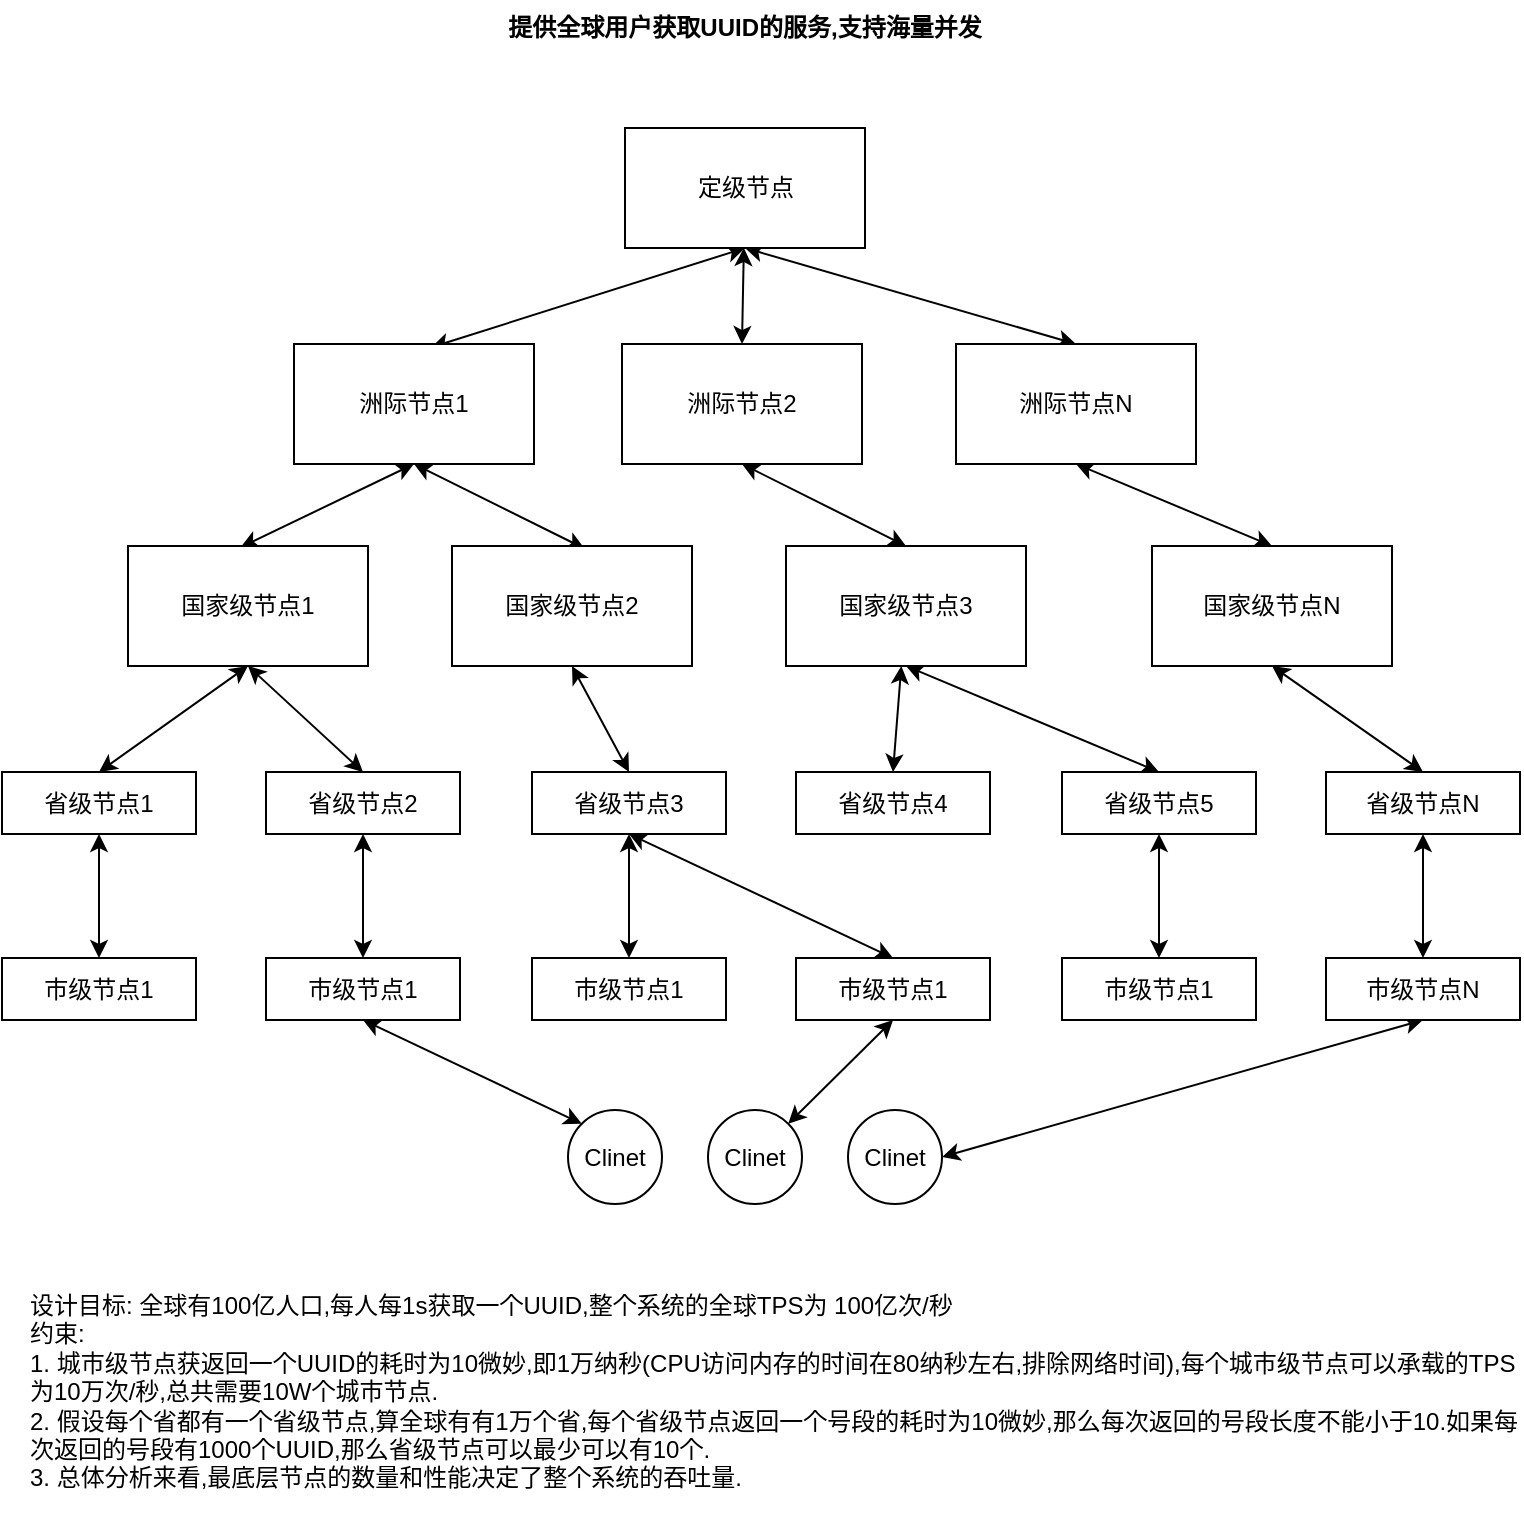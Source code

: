 <mxfile version="14.8.0" type="github">
  <diagram id="_Hl0qLJGVYkEXhdcjlhU" name="第 1 页">
    <mxGraphModel dx="951" dy="529" grid="0" gridSize="10" guides="1" tooltips="1" connect="1" arrows="1" fold="1" page="1" pageScale="1" pageWidth="827" pageHeight="1169" math="0" shadow="0">
      <root>
        <mxCell id="0" />
        <mxCell id="1" parent="0" />
        <mxCell id="zeO1inaGai7XYB62lABs-25" style="rounded=0;orthogonalLoop=1;jettySize=auto;html=1;entryX=0.572;entryY=0.028;entryDx=0;entryDy=0;entryPerimeter=0;exitX=0.5;exitY=1;exitDx=0;exitDy=0;startArrow=classic;startFill=1;" edge="1" parent="1" source="zeO1inaGai7XYB62lABs-1" target="zeO1inaGai7XYB62lABs-3">
          <mxGeometry relative="1" as="geometry" />
        </mxCell>
        <mxCell id="zeO1inaGai7XYB62lABs-26" style="edgeStyle=none;rounded=0;orthogonalLoop=1;jettySize=auto;html=1;entryX=0.5;entryY=0;entryDx=0;entryDy=0;startArrow=classic;startFill=1;" edge="1" parent="1" source="zeO1inaGai7XYB62lABs-1" target="zeO1inaGai7XYB62lABs-4">
          <mxGeometry relative="1" as="geometry" />
        </mxCell>
        <mxCell id="zeO1inaGai7XYB62lABs-27" style="edgeStyle=none;rounded=0;orthogonalLoop=1;jettySize=auto;html=1;entryX=0.5;entryY=0;entryDx=0;entryDy=0;exitX=0.5;exitY=1;exitDx=0;exitDy=0;startArrow=classic;startFill=1;" edge="1" parent="1" source="zeO1inaGai7XYB62lABs-1" target="zeO1inaGai7XYB62lABs-5">
          <mxGeometry relative="1" as="geometry" />
        </mxCell>
        <mxCell id="zeO1inaGai7XYB62lABs-1" value="定级节点" style="rounded=0;whiteSpace=wrap;html=1;" vertex="1" parent="1">
          <mxGeometry x="340.5" y="106" width="120" height="60" as="geometry" />
        </mxCell>
        <mxCell id="zeO1inaGai7XYB62lABs-2" value="&lt;b&gt;提供全球用户获取UUID的服务,支持海量并发&lt;/b&gt;" style="text;html=1;strokeColor=none;fillColor=none;align=center;verticalAlign=top;whiteSpace=wrap;rounded=0;" vertex="1" parent="1">
          <mxGeometry x="106" y="42" width="589" height="37" as="geometry" />
        </mxCell>
        <mxCell id="zeO1inaGai7XYB62lABs-28" style="edgeStyle=none;rounded=0;orthogonalLoop=1;jettySize=auto;html=1;entryX=0.469;entryY=0.011;entryDx=0;entryDy=0;entryPerimeter=0;exitX=0.5;exitY=1;exitDx=0;exitDy=0;startArrow=classic;startFill=1;" edge="1" parent="1" source="zeO1inaGai7XYB62lABs-3" target="zeO1inaGai7XYB62lABs-6">
          <mxGeometry relative="1" as="geometry" />
        </mxCell>
        <mxCell id="zeO1inaGai7XYB62lABs-29" style="edgeStyle=none;rounded=0;orthogonalLoop=1;jettySize=auto;html=1;entryX=0.553;entryY=0.022;entryDx=0;entryDy=0;entryPerimeter=0;exitX=0.5;exitY=1;exitDx=0;exitDy=0;startArrow=classic;startFill=1;" edge="1" parent="1" source="zeO1inaGai7XYB62lABs-3" target="zeO1inaGai7XYB62lABs-7">
          <mxGeometry relative="1" as="geometry" />
        </mxCell>
        <mxCell id="zeO1inaGai7XYB62lABs-3" value="洲际节点1" style="rounded=0;whiteSpace=wrap;html=1;align=center;verticalAlign=middle;" vertex="1" parent="1">
          <mxGeometry x="175" y="214" width="120" height="60" as="geometry" />
        </mxCell>
        <mxCell id="zeO1inaGai7XYB62lABs-30" style="edgeStyle=none;rounded=0;orthogonalLoop=1;jettySize=auto;html=1;entryX=0.5;entryY=0;entryDx=0;entryDy=0;exitX=0.5;exitY=1;exitDx=0;exitDy=0;startArrow=classic;startFill=1;" edge="1" parent="1" source="zeO1inaGai7XYB62lABs-4" target="zeO1inaGai7XYB62lABs-8">
          <mxGeometry relative="1" as="geometry" />
        </mxCell>
        <mxCell id="zeO1inaGai7XYB62lABs-4" value="洲际节点2" style="rounded=0;whiteSpace=wrap;html=1;align=center;verticalAlign=middle;" vertex="1" parent="1">
          <mxGeometry x="339" y="214" width="120" height="60" as="geometry" />
        </mxCell>
        <mxCell id="zeO1inaGai7XYB62lABs-31" style="edgeStyle=none;rounded=0;orthogonalLoop=1;jettySize=auto;html=1;entryX=0.5;entryY=0;entryDx=0;entryDy=0;exitX=0.5;exitY=1;exitDx=0;exitDy=0;startArrow=classic;startFill=1;" edge="1" parent="1" source="zeO1inaGai7XYB62lABs-5" target="zeO1inaGai7XYB62lABs-9">
          <mxGeometry relative="1" as="geometry" />
        </mxCell>
        <mxCell id="zeO1inaGai7XYB62lABs-5" value="洲际节点N" style="rounded=0;whiteSpace=wrap;html=1;align=center;verticalAlign=middle;" vertex="1" parent="1">
          <mxGeometry x="506" y="214" width="120" height="60" as="geometry" />
        </mxCell>
        <mxCell id="zeO1inaGai7XYB62lABs-32" style="edgeStyle=none;rounded=0;orthogonalLoop=1;jettySize=auto;html=1;entryX=0.5;entryY=0;entryDx=0;entryDy=0;exitX=0.5;exitY=1;exitDx=0;exitDy=0;startArrow=classic;startFill=1;" edge="1" parent="1" source="zeO1inaGai7XYB62lABs-6" target="zeO1inaGai7XYB62lABs-10">
          <mxGeometry relative="1" as="geometry" />
        </mxCell>
        <mxCell id="zeO1inaGai7XYB62lABs-33" style="edgeStyle=none;rounded=0;orthogonalLoop=1;jettySize=auto;html=1;entryX=0.5;entryY=0;entryDx=0;entryDy=0;exitX=0.5;exitY=1;exitDx=0;exitDy=0;startArrow=classic;startFill=1;" edge="1" parent="1" source="zeO1inaGai7XYB62lABs-6" target="zeO1inaGai7XYB62lABs-11">
          <mxGeometry relative="1" as="geometry" />
        </mxCell>
        <mxCell id="zeO1inaGai7XYB62lABs-6" value="国家级节点1" style="rounded=0;whiteSpace=wrap;html=1;align=center;verticalAlign=middle;" vertex="1" parent="1">
          <mxGeometry x="92" y="315" width="120" height="60" as="geometry" />
        </mxCell>
        <mxCell id="zeO1inaGai7XYB62lABs-34" style="edgeStyle=none;rounded=0;orthogonalLoop=1;jettySize=auto;html=1;entryX=0.5;entryY=0;entryDx=0;entryDy=0;exitX=0.5;exitY=1;exitDx=0;exitDy=0;startArrow=classic;startFill=1;" edge="1" parent="1" source="zeO1inaGai7XYB62lABs-7" target="zeO1inaGai7XYB62lABs-12">
          <mxGeometry relative="1" as="geometry" />
        </mxCell>
        <mxCell id="zeO1inaGai7XYB62lABs-7" value="国家级节点2" style="rounded=0;whiteSpace=wrap;html=1;align=center;verticalAlign=middle;" vertex="1" parent="1">
          <mxGeometry x="254" y="315" width="120" height="60" as="geometry" />
        </mxCell>
        <mxCell id="zeO1inaGai7XYB62lABs-35" style="edgeStyle=none;rounded=0;orthogonalLoop=1;jettySize=auto;html=1;entryX=0.5;entryY=0;entryDx=0;entryDy=0;startArrow=classic;startFill=1;" edge="1" parent="1" source="zeO1inaGai7XYB62lABs-8" target="zeO1inaGai7XYB62lABs-13">
          <mxGeometry relative="1" as="geometry" />
        </mxCell>
        <mxCell id="zeO1inaGai7XYB62lABs-36" style="edgeStyle=none;rounded=0;orthogonalLoop=1;jettySize=auto;html=1;entryX=0.5;entryY=0;entryDx=0;entryDy=0;exitX=0.5;exitY=1;exitDx=0;exitDy=0;startArrow=classic;startFill=1;" edge="1" parent="1" source="zeO1inaGai7XYB62lABs-8" target="zeO1inaGai7XYB62lABs-14">
          <mxGeometry relative="1" as="geometry" />
        </mxCell>
        <mxCell id="zeO1inaGai7XYB62lABs-8" value="国家级节点3" style="rounded=0;whiteSpace=wrap;html=1;align=center;verticalAlign=middle;" vertex="1" parent="1">
          <mxGeometry x="421" y="315" width="120" height="60" as="geometry" />
        </mxCell>
        <mxCell id="zeO1inaGai7XYB62lABs-37" style="edgeStyle=none;rounded=0;orthogonalLoop=1;jettySize=auto;html=1;entryX=0.5;entryY=0;entryDx=0;entryDy=0;exitX=0.5;exitY=1;exitDx=0;exitDy=0;startArrow=classic;startFill=1;" edge="1" parent="1" source="zeO1inaGai7XYB62lABs-9" target="zeO1inaGai7XYB62lABs-15">
          <mxGeometry relative="1" as="geometry" />
        </mxCell>
        <mxCell id="zeO1inaGai7XYB62lABs-9" value="国家级节点N" style="rounded=0;whiteSpace=wrap;html=1;align=center;verticalAlign=middle;" vertex="1" parent="1">
          <mxGeometry x="604" y="315" width="120" height="60" as="geometry" />
        </mxCell>
        <mxCell id="zeO1inaGai7XYB62lABs-38" style="edgeStyle=none;rounded=0;orthogonalLoop=1;jettySize=auto;html=1;startArrow=classic;startFill=1;" edge="1" parent="1" source="zeO1inaGai7XYB62lABs-10" target="zeO1inaGai7XYB62lABs-16">
          <mxGeometry relative="1" as="geometry" />
        </mxCell>
        <mxCell id="zeO1inaGai7XYB62lABs-10" value="省级节点1" style="rounded=0;whiteSpace=wrap;html=1;align=center;verticalAlign=middle;" vertex="1" parent="1">
          <mxGeometry x="29" y="428" width="97" height="31" as="geometry" />
        </mxCell>
        <mxCell id="zeO1inaGai7XYB62lABs-39" style="edgeStyle=none;rounded=0;orthogonalLoop=1;jettySize=auto;html=1;entryX=0.5;entryY=0;entryDx=0;entryDy=0;startArrow=classic;startFill=1;" edge="1" parent="1" source="zeO1inaGai7XYB62lABs-11" target="zeO1inaGai7XYB62lABs-17">
          <mxGeometry relative="1" as="geometry" />
        </mxCell>
        <mxCell id="zeO1inaGai7XYB62lABs-11" value="省级节点2" style="rounded=0;whiteSpace=wrap;html=1;align=center;verticalAlign=middle;" vertex="1" parent="1">
          <mxGeometry x="161" y="428" width="97" height="31" as="geometry" />
        </mxCell>
        <mxCell id="zeO1inaGai7XYB62lABs-41" style="edgeStyle=none;rounded=0;orthogonalLoop=1;jettySize=auto;html=1;entryX=0.5;entryY=0;entryDx=0;entryDy=0;startArrow=classic;startFill=1;" edge="1" parent="1" source="zeO1inaGai7XYB62lABs-12" target="zeO1inaGai7XYB62lABs-18">
          <mxGeometry relative="1" as="geometry" />
        </mxCell>
        <mxCell id="zeO1inaGai7XYB62lABs-42" style="edgeStyle=none;rounded=0;orthogonalLoop=1;jettySize=auto;html=1;entryX=0.5;entryY=0;entryDx=0;entryDy=0;startArrow=classic;startFill=1;exitX=0.5;exitY=1;exitDx=0;exitDy=0;" edge="1" parent="1" source="zeO1inaGai7XYB62lABs-12" target="zeO1inaGai7XYB62lABs-19">
          <mxGeometry relative="1" as="geometry" />
        </mxCell>
        <mxCell id="zeO1inaGai7XYB62lABs-12" value="省级节点3" style="rounded=0;whiteSpace=wrap;html=1;align=center;verticalAlign=middle;" vertex="1" parent="1">
          <mxGeometry x="294" y="428" width="97" height="31" as="geometry" />
        </mxCell>
        <mxCell id="zeO1inaGai7XYB62lABs-13" value="省级节点4" style="rounded=0;whiteSpace=wrap;html=1;align=center;verticalAlign=middle;" vertex="1" parent="1">
          <mxGeometry x="426" y="428" width="97" height="31" as="geometry" />
        </mxCell>
        <mxCell id="zeO1inaGai7XYB62lABs-43" style="edgeStyle=none;rounded=0;orthogonalLoop=1;jettySize=auto;html=1;entryX=0.5;entryY=0;entryDx=0;entryDy=0;startArrow=classic;startFill=1;" edge="1" parent="1" source="zeO1inaGai7XYB62lABs-14" target="zeO1inaGai7XYB62lABs-20">
          <mxGeometry relative="1" as="geometry" />
        </mxCell>
        <mxCell id="zeO1inaGai7XYB62lABs-14" value="省级节点5" style="rounded=0;whiteSpace=wrap;html=1;align=center;verticalAlign=middle;" vertex="1" parent="1">
          <mxGeometry x="559" y="428" width="97" height="31" as="geometry" />
        </mxCell>
        <mxCell id="zeO1inaGai7XYB62lABs-44" style="edgeStyle=none;rounded=0;orthogonalLoop=1;jettySize=auto;html=1;startArrow=classic;startFill=1;" edge="1" parent="1" source="zeO1inaGai7XYB62lABs-15" target="zeO1inaGai7XYB62lABs-21">
          <mxGeometry relative="1" as="geometry" />
        </mxCell>
        <mxCell id="zeO1inaGai7XYB62lABs-15" value="省级节点N" style="rounded=0;whiteSpace=wrap;html=1;align=center;verticalAlign=middle;" vertex="1" parent="1">
          <mxGeometry x="691" y="428" width="97" height="31" as="geometry" />
        </mxCell>
        <mxCell id="zeO1inaGai7XYB62lABs-16" value="市级节点1" style="rounded=0;whiteSpace=wrap;html=1;align=center;verticalAlign=middle;" vertex="1" parent="1">
          <mxGeometry x="29" y="521" width="97" height="31" as="geometry" />
        </mxCell>
        <mxCell id="zeO1inaGai7XYB62lABs-45" style="edgeStyle=none;rounded=0;orthogonalLoop=1;jettySize=auto;html=1;entryX=0;entryY=0;entryDx=0;entryDy=0;startArrow=classic;startFill=1;exitX=0.5;exitY=1;exitDx=0;exitDy=0;" edge="1" parent="1" source="zeO1inaGai7XYB62lABs-17" target="zeO1inaGai7XYB62lABs-22">
          <mxGeometry relative="1" as="geometry" />
        </mxCell>
        <mxCell id="zeO1inaGai7XYB62lABs-17" value="市级节点1" style="rounded=0;whiteSpace=wrap;html=1;align=center;verticalAlign=middle;" vertex="1" parent="1">
          <mxGeometry x="161" y="521" width="97" height="31" as="geometry" />
        </mxCell>
        <mxCell id="zeO1inaGai7XYB62lABs-18" value="市级节点1" style="rounded=0;whiteSpace=wrap;html=1;align=center;verticalAlign=middle;" vertex="1" parent="1">
          <mxGeometry x="294" y="521" width="97" height="31" as="geometry" />
        </mxCell>
        <mxCell id="zeO1inaGai7XYB62lABs-46" style="edgeStyle=none;rounded=0;orthogonalLoop=1;jettySize=auto;html=1;entryX=1;entryY=0;entryDx=0;entryDy=0;startArrow=classic;startFill=1;exitX=0.5;exitY=1;exitDx=0;exitDy=0;" edge="1" parent="1" source="zeO1inaGai7XYB62lABs-19" target="zeO1inaGai7XYB62lABs-23">
          <mxGeometry relative="1" as="geometry" />
        </mxCell>
        <mxCell id="zeO1inaGai7XYB62lABs-19" value="市级节点1" style="rounded=0;whiteSpace=wrap;html=1;align=center;verticalAlign=middle;" vertex="1" parent="1">
          <mxGeometry x="426" y="521" width="97" height="31" as="geometry" />
        </mxCell>
        <mxCell id="zeO1inaGai7XYB62lABs-20" value="市级节点1" style="rounded=0;whiteSpace=wrap;html=1;align=center;verticalAlign=middle;" vertex="1" parent="1">
          <mxGeometry x="559" y="521" width="97" height="31" as="geometry" />
        </mxCell>
        <mxCell id="zeO1inaGai7XYB62lABs-47" style="edgeStyle=none;rounded=0;orthogonalLoop=1;jettySize=auto;html=1;entryX=1;entryY=0.5;entryDx=0;entryDy=0;startArrow=classic;startFill=1;exitX=0.5;exitY=1;exitDx=0;exitDy=0;" edge="1" parent="1" source="zeO1inaGai7XYB62lABs-21" target="zeO1inaGai7XYB62lABs-24">
          <mxGeometry relative="1" as="geometry" />
        </mxCell>
        <mxCell id="zeO1inaGai7XYB62lABs-21" value="市级节点N" style="rounded=0;whiteSpace=wrap;html=1;align=center;verticalAlign=middle;" vertex="1" parent="1">
          <mxGeometry x="691" y="521" width="97" height="31" as="geometry" />
        </mxCell>
        <mxCell id="zeO1inaGai7XYB62lABs-22" value="Clinet" style="ellipse;whiteSpace=wrap;html=1;aspect=fixed;align=center;verticalAlign=middle;" vertex="1" parent="1">
          <mxGeometry x="312" y="597" width="47" height="47" as="geometry" />
        </mxCell>
        <mxCell id="zeO1inaGai7XYB62lABs-23" value="Clinet" style="ellipse;whiteSpace=wrap;html=1;aspect=fixed;align=center;verticalAlign=middle;" vertex="1" parent="1">
          <mxGeometry x="382" y="597" width="47" height="47" as="geometry" />
        </mxCell>
        <mxCell id="zeO1inaGai7XYB62lABs-24" value="Clinet" style="ellipse;whiteSpace=wrap;html=1;aspect=fixed;align=center;verticalAlign=middle;" vertex="1" parent="1">
          <mxGeometry x="452" y="597" width="47" height="47" as="geometry" />
        </mxCell>
        <mxCell id="zeO1inaGai7XYB62lABs-49" value="设计目标: 全球有100亿人口,每人每1s获取一个UUID,整个系统的全球TPS为 100亿次/秒&lt;br&gt;约束:&lt;br&gt;1. 城市级节点获返回一个UUID的耗时为10微妙,即1万纳秒(CPU访问内存的时间在80纳秒左右,排除网络时间),每个城市级节点可以承载的TPS为10万次/秒,总共需要10W个城市节点.&lt;br&gt;2. 假设每个省都有一个省级节点,算全球有有1万个省,每个省级节点返回一个号段的耗时为10微妙,那么每次返回的号段长度不能小于10.如果每次返回的号段有1000个UUID,那么省级节点可以最少可以有10个.&lt;br&gt;3. 总体分析来看,最底层节点的数量和性能决定了整个系统的吞吐量.&lt;br&gt;&lt;br&gt;" style="text;html=1;strokeColor=none;fillColor=none;align=left;verticalAlign=top;whiteSpace=wrap;rounded=0;" vertex="1" parent="1">
          <mxGeometry x="41" y="681" width="748" height="115" as="geometry" />
        </mxCell>
      </root>
    </mxGraphModel>
  </diagram>
</mxfile>
